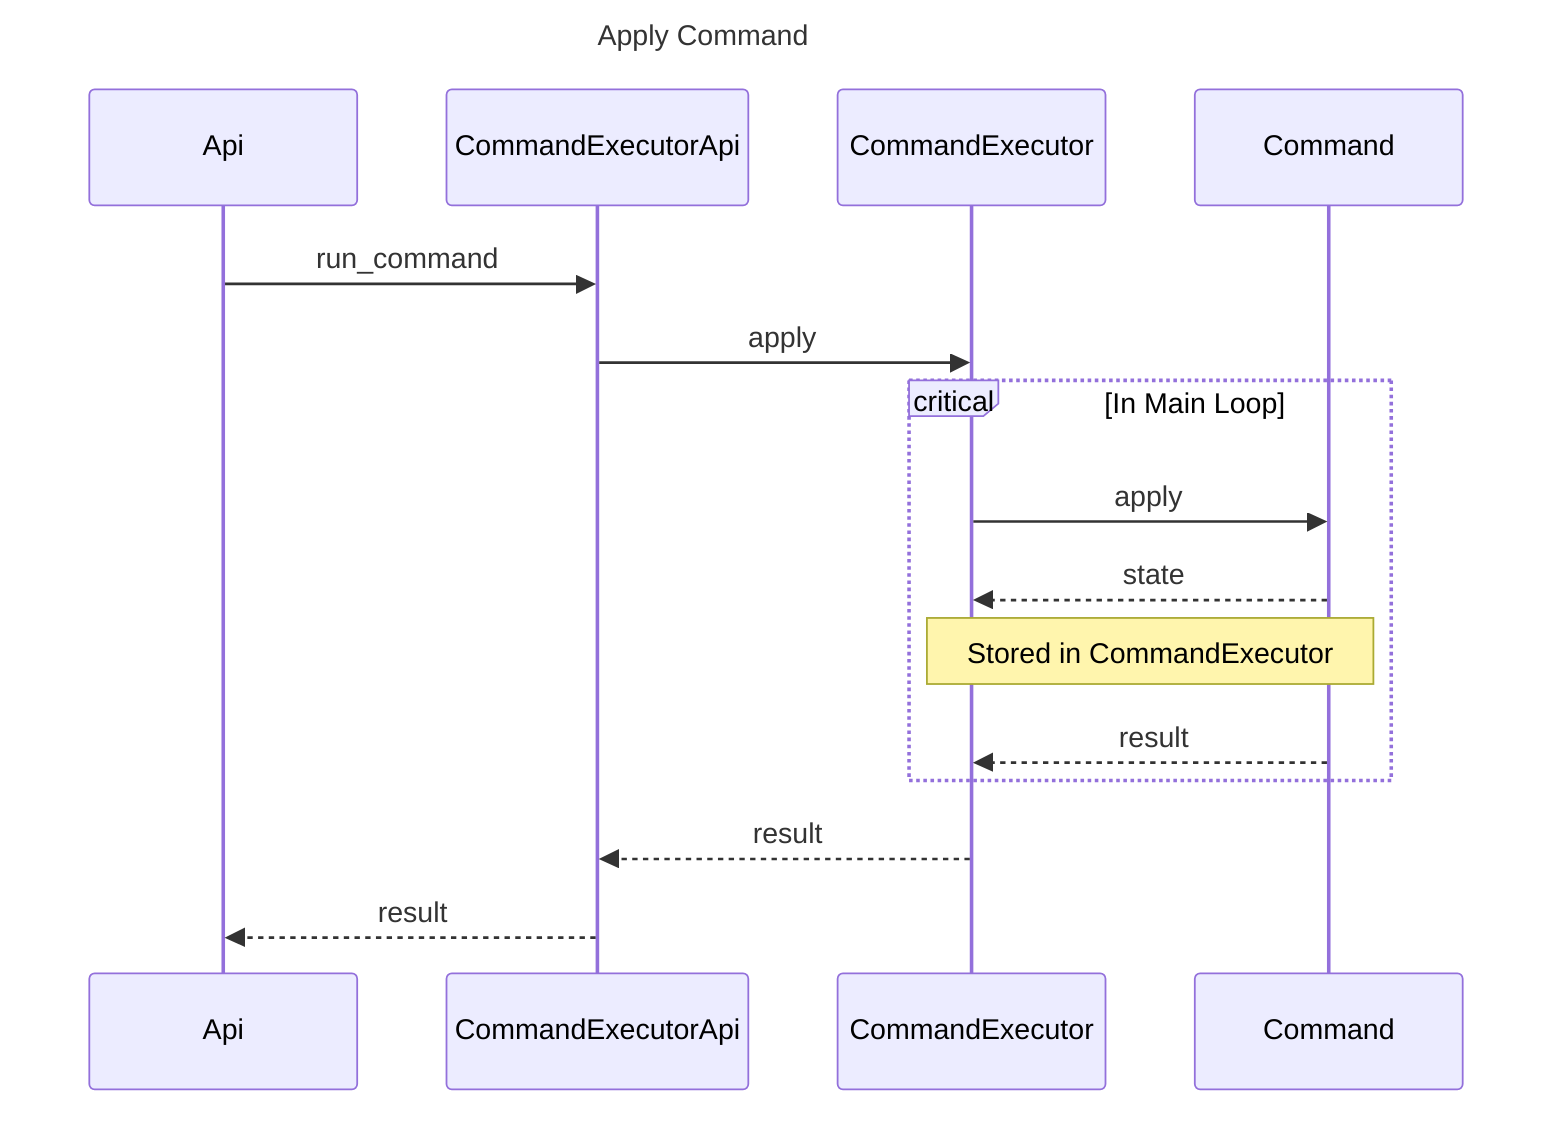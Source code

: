 ---
title: Apply Command
---
sequenceDiagram
    Api->>CommandExecutorApi: run_command
    CommandExecutorApi->>CommandExecutor: apply
    critical In Main Loop
        CommandExecutor->>Command: apply
        Command-->>CommandExecutor: state
        Note over Command,CommandExecutor: Stored in CommandExecutor
        Command-->>CommandExecutor: result
    end
    CommandExecutor-->>CommandExecutorApi: result
    CommandExecutorApi-->>Api: result